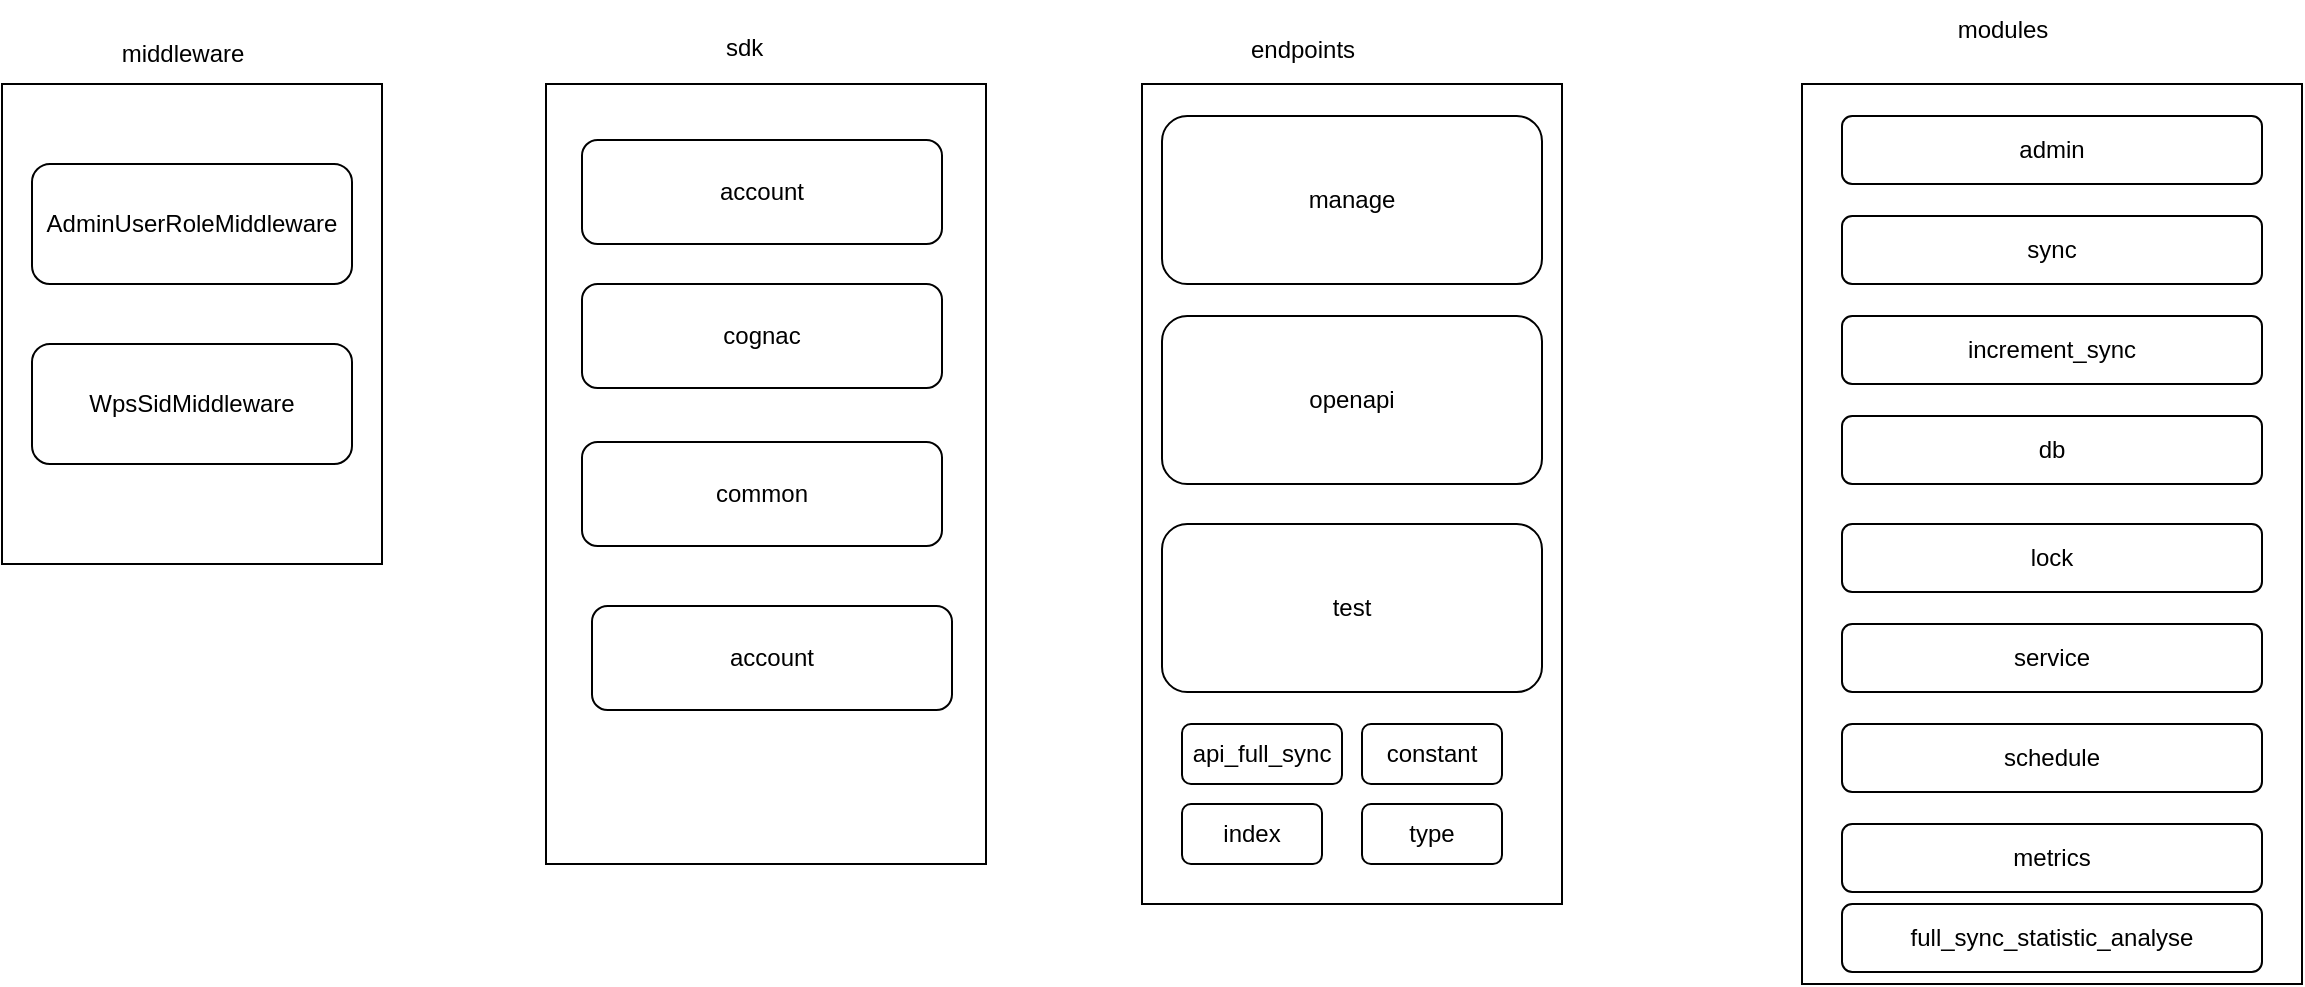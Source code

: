 <mxfile version="26.2.15">
  <diagram id="Ht1M8jgEwFfnCIfOTk4-" name="Page-1">
    <mxGraphModel dx="4160" dy="1821" grid="1" gridSize="10" guides="1" tooltips="1" connect="1" arrows="1" fold="1" page="1" pageScale="1" pageWidth="1169" pageHeight="827" math="0" shadow="0">
      <root>
        <mxCell id="0" />
        <mxCell id="1" parent="0" />
        <mxCell id="Y_WuvaqCIMyLecRDelAK-1" value="" style="rounded=0;whiteSpace=wrap;html=1;fillColor=none;glass=1;" vertex="1" parent="1">
          <mxGeometry x="-2040" y="-640" width="210" height="410" as="geometry" />
        </mxCell>
        <mxCell id="Y_WuvaqCIMyLecRDelAK-2" value="" style="rounded=0;whiteSpace=wrap;html=1;fillColor=none;glass=1;" vertex="1" parent="1">
          <mxGeometry x="-2610" y="-640" width="190" height="240" as="geometry" />
        </mxCell>
        <mxCell id="Y_WuvaqCIMyLecRDelAK-3" value="" style="rounded=0;whiteSpace=wrap;html=1;glass=1;fillColor=none;" vertex="1" parent="1">
          <mxGeometry x="-1710" y="-640" width="250" height="450" as="geometry" />
        </mxCell>
        <mxCell id="Y_WuvaqCIMyLecRDelAK-4" value="manage" style="rounded=1;whiteSpace=wrap;html=1;fillColor=none;" vertex="1" parent="1">
          <mxGeometry x="-2030" y="-624" width="190" height="84" as="geometry" />
        </mxCell>
        <mxCell id="Y_WuvaqCIMyLecRDelAK-5" value="" style="rounded=0;whiteSpace=wrap;html=1;glass=1;fillColor=none;" vertex="1" parent="1">
          <mxGeometry x="-2338" y="-640" width="220" height="390" as="geometry" />
        </mxCell>
        <mxCell id="Y_WuvaqCIMyLecRDelAK-6" value="&lt;span style=&quot;text-wrap-mode: wrap;&quot;&gt;endpoints&lt;/span&gt;" style="text;html=1;align=center;verticalAlign=middle;resizable=0;points=[];autosize=1;strokeColor=none;fillColor=none;" vertex="1" parent="1">
          <mxGeometry x="-2000" y="-672" width="80" height="30" as="geometry" />
        </mxCell>
        <mxCell id="Y_WuvaqCIMyLecRDelAK-7" value="openapi&lt;span style=&quot;color: rgba(0, 0, 0, 0); font-family: monospace; font-size: 0px; text-align: start; text-wrap-mode: nowrap;&quot;&gt;%3CmxGraphModel%3E%3Croot%3E%3CmxCell%20id%3D%220%22%2F%3E%3CmxCell%20id%3D%221%22%20parent%3D%220%22%2F%3E%3CmxCell%20id%3D%222%22%20value%3D%22manage%22%20style%3D%22rounded%3D1%3BwhiteSpace%3Dwrap%3Bhtml%3D1%3BfillColor%3Dnone%3B%22%20vertex%3D%221%22%20parent%3D%221%22%3E%3CmxGeometry%20x%3D%22-2030%22%20y%3D%22-624%22%20width%3D%22190%22%20height%3D%2284%22%20as%3D%22geometry%22%2F%3E%3C%2FmxCell%3E%3C%2Froot%3E%3C%2FmxGraphModel%3E&lt;/span&gt;" style="rounded=1;whiteSpace=wrap;html=1;fillColor=none;" vertex="1" parent="1">
          <mxGeometry x="-2030" y="-524" width="190" height="84" as="geometry" />
        </mxCell>
        <mxCell id="Y_WuvaqCIMyLecRDelAK-8" value="test" style="rounded=1;whiteSpace=wrap;html=1;fillColor=none;" vertex="1" parent="1">
          <mxGeometry x="-2030" y="-420" width="190" height="84" as="geometry" />
        </mxCell>
        <mxCell id="Y_WuvaqCIMyLecRDelAK-9" value="api_full_sync" style="rounded=1;whiteSpace=wrap;html=1;fillColor=none;" vertex="1" parent="1">
          <mxGeometry x="-2020" y="-320" width="80" height="30" as="geometry" />
        </mxCell>
        <mxCell id="Y_WuvaqCIMyLecRDelAK-10" value="index" style="rounded=1;whiteSpace=wrap;html=1;fillColor=none;" vertex="1" parent="1">
          <mxGeometry x="-2020" y="-280" width="70" height="30" as="geometry" />
        </mxCell>
        <mxCell id="Y_WuvaqCIMyLecRDelAK-11" value="type" style="rounded=1;whiteSpace=wrap;html=1;fillColor=none;" vertex="1" parent="1">
          <mxGeometry x="-1930" y="-280" width="70" height="30" as="geometry" />
        </mxCell>
        <mxCell id="Y_WuvaqCIMyLecRDelAK-12" value="constant" style="rounded=1;whiteSpace=wrap;html=1;fillColor=none;" vertex="1" parent="1">
          <mxGeometry x="-1930" y="-320" width="70" height="30" as="geometry" />
        </mxCell>
        <mxCell id="Y_WuvaqCIMyLecRDelAK-13" value="&lt;span style=&quot;text-wrap-mode: wrap;&quot;&gt;modules&lt;/span&gt;" style="text;html=1;align=center;verticalAlign=middle;resizable=0;points=[];autosize=1;strokeColor=none;fillColor=none;" vertex="1" parent="1">
          <mxGeometry x="-1645" y="-682" width="70" height="30" as="geometry" />
        </mxCell>
        <mxCell id="Y_WuvaqCIMyLecRDelAK-14" value="admin" style="rounded=1;whiteSpace=wrap;html=1;" vertex="1" parent="1">
          <mxGeometry x="-1690" y="-624" width="210" height="34" as="geometry" />
        </mxCell>
        <mxCell id="Y_WuvaqCIMyLecRDelAK-15" value="increment_sync" style="rounded=1;whiteSpace=wrap;html=1;" vertex="1" parent="1">
          <mxGeometry x="-1690" y="-524" width="210" height="34" as="geometry" />
        </mxCell>
        <mxCell id="Y_WuvaqCIMyLecRDelAK-16" value="db" style="rounded=1;whiteSpace=wrap;html=1;" vertex="1" parent="1">
          <mxGeometry x="-1690" y="-474" width="210" height="34" as="geometry" />
        </mxCell>
        <mxCell id="Y_WuvaqCIMyLecRDelAK-17" value="lock" style="rounded=1;whiteSpace=wrap;html=1;" vertex="1" parent="1">
          <mxGeometry x="-1690" y="-420" width="210" height="34" as="geometry" />
        </mxCell>
        <mxCell id="Y_WuvaqCIMyLecRDelAK-18" value="service" style="rounded=1;whiteSpace=wrap;html=1;" vertex="1" parent="1">
          <mxGeometry x="-1690" y="-370" width="210" height="34" as="geometry" />
        </mxCell>
        <mxCell id="Y_WuvaqCIMyLecRDelAK-19" value="schedule" style="rounded=1;whiteSpace=wrap;html=1;" vertex="1" parent="1">
          <mxGeometry x="-1690" y="-320" width="210" height="34" as="geometry" />
        </mxCell>
        <mxCell id="Y_WuvaqCIMyLecRDelAK-20" value="sync" style="rounded=1;whiteSpace=wrap;html=1;" vertex="1" parent="1">
          <mxGeometry x="-1690" y="-574" width="210" height="34" as="geometry" />
        </mxCell>
        <mxCell id="Y_WuvaqCIMyLecRDelAK-21" value="metrics" style="rounded=1;whiteSpace=wrap;html=1;" vertex="1" parent="1">
          <mxGeometry x="-1690" y="-270" width="210" height="34" as="geometry" />
        </mxCell>
        <mxCell id="Y_WuvaqCIMyLecRDelAK-22" value="full_sync_statistic_analyse" style="rounded=1;whiteSpace=wrap;html=1;" vertex="1" parent="1">
          <mxGeometry x="-1690" y="-230" width="210" height="34" as="geometry" />
        </mxCell>
        <mxCell id="Y_WuvaqCIMyLecRDelAK-23" value="&lt;span style=&quot;text-align: center;&quot;&gt;sdk&lt;/span&gt;" style="text;whiteSpace=wrap;html=1;" vertex="1" parent="1">
          <mxGeometry x="-2250" y="-672" width="50" height="40" as="geometry" />
        </mxCell>
        <mxCell id="Y_WuvaqCIMyLecRDelAK-25" value="account" style="rounded=1;whiteSpace=wrap;html=1;" vertex="1" parent="1">
          <mxGeometry x="-2320" y="-612" width="180" height="52" as="geometry" />
        </mxCell>
        <mxCell id="Y_WuvaqCIMyLecRDelAK-26" value="cognac" style="rounded=1;whiteSpace=wrap;html=1;" vertex="1" parent="1">
          <mxGeometry x="-2320" y="-540" width="180" height="52" as="geometry" />
        </mxCell>
        <mxCell id="Y_WuvaqCIMyLecRDelAK-27" value="common" style="rounded=1;whiteSpace=wrap;html=1;" vertex="1" parent="1">
          <mxGeometry x="-2320" y="-461" width="180" height="52" as="geometry" />
        </mxCell>
        <mxCell id="Y_WuvaqCIMyLecRDelAK-28" value="account" style="rounded=1;whiteSpace=wrap;html=1;" vertex="1" parent="1">
          <mxGeometry x="-2315" y="-379" width="180" height="52" as="geometry" />
        </mxCell>
        <mxCell id="Y_WuvaqCIMyLecRDelAK-29" value="&lt;span style=&quot;text-wrap-mode: wrap;&quot;&gt;middleware&lt;/span&gt;" style="text;html=1;align=center;verticalAlign=middle;resizable=0;points=[];autosize=1;strokeColor=none;fillColor=none;" vertex="1" parent="1">
          <mxGeometry x="-2560" y="-670" width="80" height="30" as="geometry" />
        </mxCell>
        <mxCell id="Y_WuvaqCIMyLecRDelAK-30" value="&lt;div class=&quot;lake-content&quot;&gt;AdminUserRoleMiddleware&lt;/div&gt;" style="rounded=1;whiteSpace=wrap;html=1;" vertex="1" parent="1">
          <mxGeometry x="-2595" y="-600" width="160" height="60" as="geometry" />
        </mxCell>
        <mxCell id="Y_WuvaqCIMyLecRDelAK-31" value="&lt;div class=&quot;lake-content&quot;&gt;WpsSidMiddleware&lt;/div&gt;" style="rounded=1;whiteSpace=wrap;html=1;" vertex="1" parent="1">
          <mxGeometry x="-2595" y="-510" width="160" height="60" as="geometry" />
        </mxCell>
      </root>
    </mxGraphModel>
  </diagram>
</mxfile>

